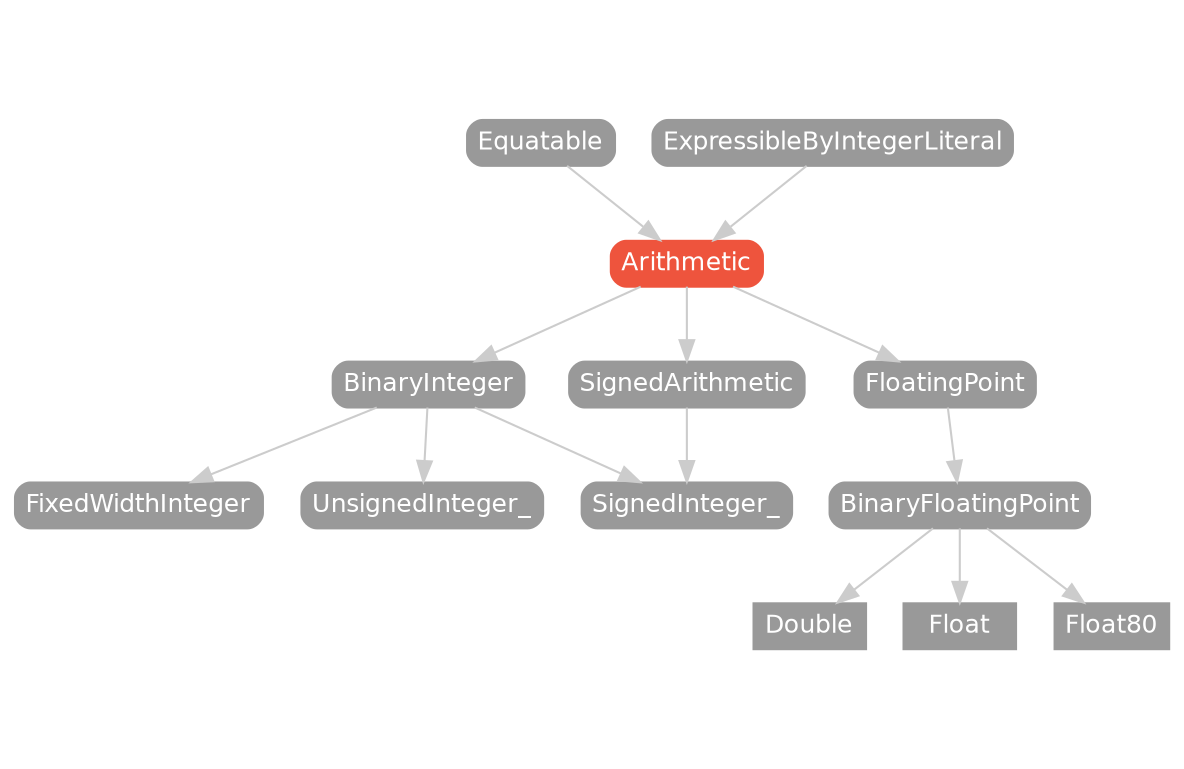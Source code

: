 strict digraph "Arithmetic - Type Hierarchy - SwiftDoc.org" {
    pad="0.1,0.8"
    node [shape=box, style="filled,rounded", color="#999999", fillcolor="#999999", fontcolor=white, fontname=Helvetica, fontnames="Helvetica,sansserif", fontsize=12, margin="0.07,0.05", height="0.3"]
    edge [color="#cccccc"]
    "Arithmetic" [URL="/protocol/Arithmetic/", style="filled,rounded", fillcolor="#ee543d", color="#ee543d"]
    "BinaryFloatingPoint" [URL="/protocol/BinaryFloatingPoint/hierarchy/"]
    "BinaryInteger" [URL="/protocol/BinaryInteger/hierarchy/"]
    "Double" [URL="/type/Double/hierarchy/", style=filled]
    "Equatable" [URL="/protocol/Equatable/hierarchy/"]
    "ExpressibleByIntegerLiteral" [URL="/protocol/ExpressibleByIntegerLiteral/hierarchy/"]
    "FixedWidthInteger" [URL="/protocol/FixedWidthInteger/hierarchy/"]
    "Float" [URL="/type/Float/hierarchy/", style=filled]
    "Float80" [URL="/type/Float80/hierarchy/", style=filled]
    "FloatingPoint" [URL="/protocol/FloatingPoint/hierarchy/"]
    "SignedArithmetic" [URL="/protocol/SignedArithmetic/hierarchy/"]
    "SignedInteger_" [URL="/protocol/SignedInteger_/hierarchy/"]
    "UnsignedInteger_" [URL="/protocol/UnsignedInteger_/hierarchy/"]    "Arithmetic" -> "BinaryInteger"
    "Arithmetic" -> "FloatingPoint"
    "Arithmetic" -> "SignedArithmetic"
    "BinaryInteger" -> "FixedWidthInteger"
    "BinaryInteger" -> "SignedInteger_"
    "BinaryInteger" -> "UnsignedInteger_"
    "FloatingPoint" -> "BinaryFloatingPoint"
    "BinaryFloatingPoint" -> "Double"
    "BinaryFloatingPoint" -> "Float"
    "BinaryFloatingPoint" -> "Float80"
    "SignedArithmetic" -> "SignedInteger_"
    "Equatable" -> "Arithmetic"
    "ExpressibleByIntegerLiteral" -> "Arithmetic"
    subgraph Types {
        rank = max; "Double"; "Float"; "Float80";
    }
}